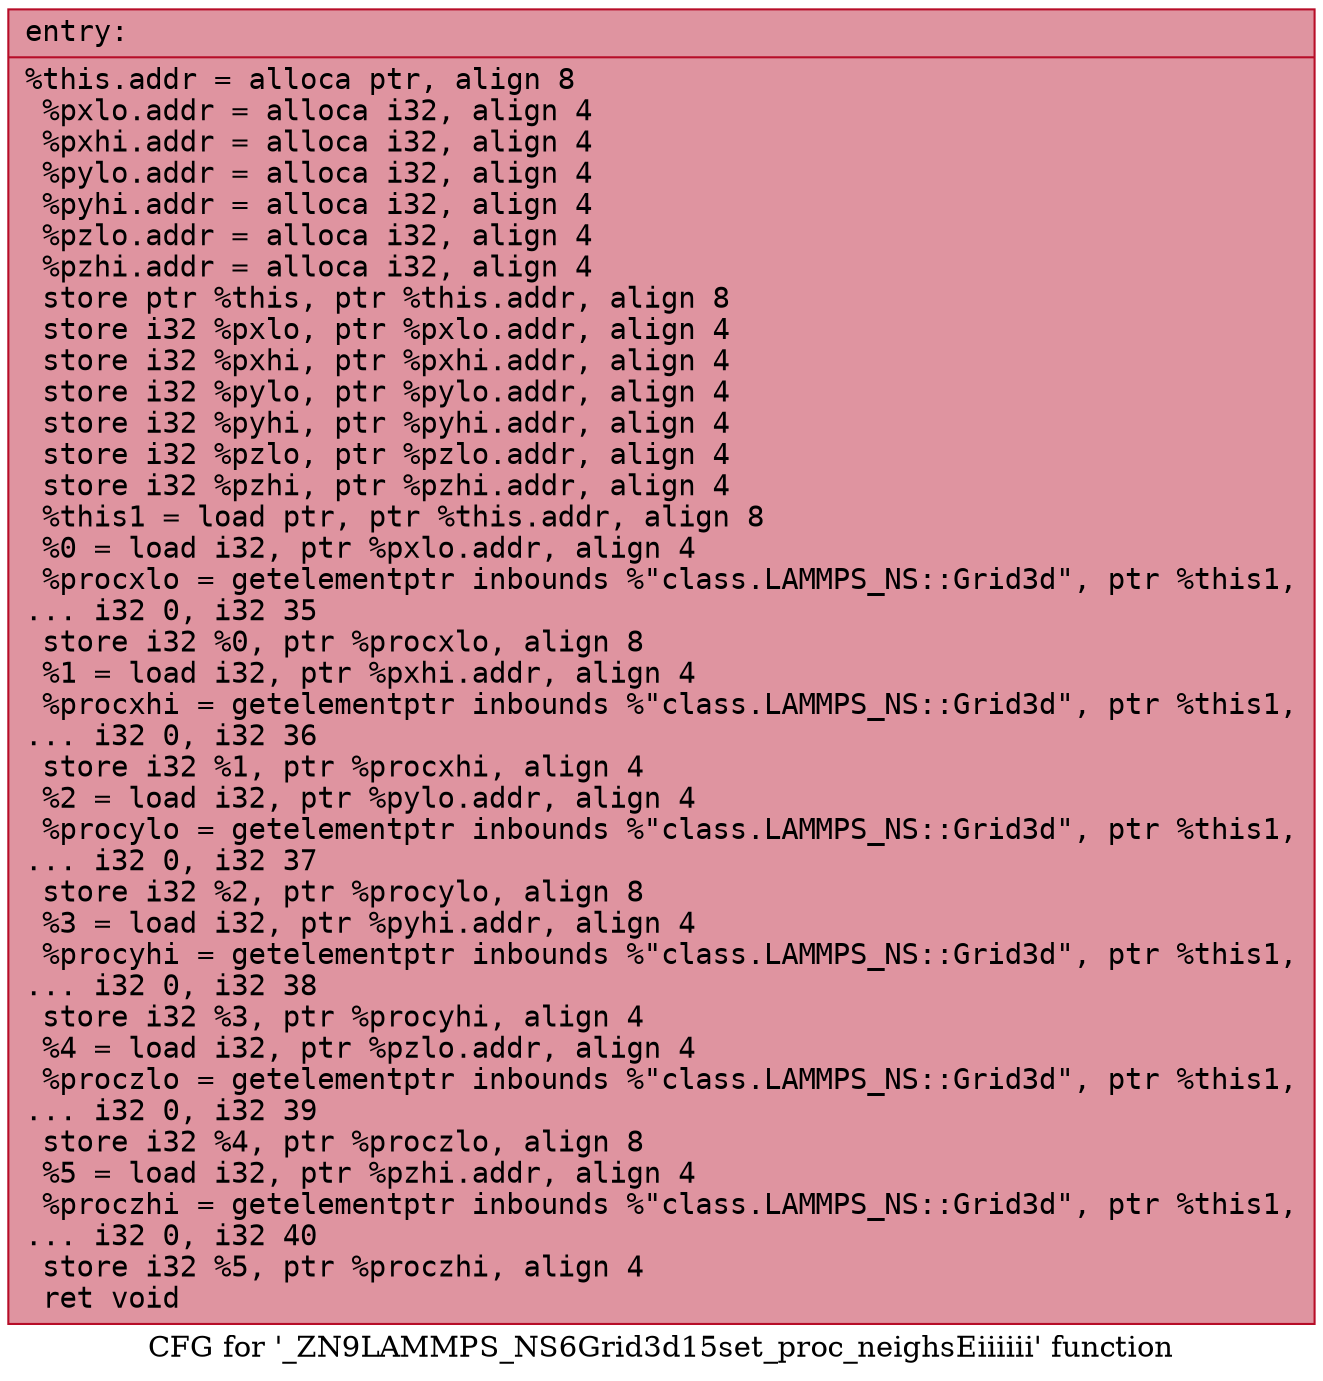 digraph "CFG for '_ZN9LAMMPS_NS6Grid3d15set_proc_neighsEiiiiii' function" {
	label="CFG for '_ZN9LAMMPS_NS6Grid3d15set_proc_neighsEiiiiii' function";

	Node0x55fcd5f81300 [shape=record,color="#b70d28ff", style=filled, fillcolor="#b70d2870" fontname="Courier",label="{entry:\l|  %this.addr = alloca ptr, align 8\l  %pxlo.addr = alloca i32, align 4\l  %pxhi.addr = alloca i32, align 4\l  %pylo.addr = alloca i32, align 4\l  %pyhi.addr = alloca i32, align 4\l  %pzlo.addr = alloca i32, align 4\l  %pzhi.addr = alloca i32, align 4\l  store ptr %this, ptr %this.addr, align 8\l  store i32 %pxlo, ptr %pxlo.addr, align 4\l  store i32 %pxhi, ptr %pxhi.addr, align 4\l  store i32 %pylo, ptr %pylo.addr, align 4\l  store i32 %pyhi, ptr %pyhi.addr, align 4\l  store i32 %pzlo, ptr %pzlo.addr, align 4\l  store i32 %pzhi, ptr %pzhi.addr, align 4\l  %this1 = load ptr, ptr %this.addr, align 8\l  %0 = load i32, ptr %pxlo.addr, align 4\l  %procxlo = getelementptr inbounds %\"class.LAMMPS_NS::Grid3d\", ptr %this1,\l... i32 0, i32 35\l  store i32 %0, ptr %procxlo, align 8\l  %1 = load i32, ptr %pxhi.addr, align 4\l  %procxhi = getelementptr inbounds %\"class.LAMMPS_NS::Grid3d\", ptr %this1,\l... i32 0, i32 36\l  store i32 %1, ptr %procxhi, align 4\l  %2 = load i32, ptr %pylo.addr, align 4\l  %procylo = getelementptr inbounds %\"class.LAMMPS_NS::Grid3d\", ptr %this1,\l... i32 0, i32 37\l  store i32 %2, ptr %procylo, align 8\l  %3 = load i32, ptr %pyhi.addr, align 4\l  %procyhi = getelementptr inbounds %\"class.LAMMPS_NS::Grid3d\", ptr %this1,\l... i32 0, i32 38\l  store i32 %3, ptr %procyhi, align 4\l  %4 = load i32, ptr %pzlo.addr, align 4\l  %proczlo = getelementptr inbounds %\"class.LAMMPS_NS::Grid3d\", ptr %this1,\l... i32 0, i32 39\l  store i32 %4, ptr %proczlo, align 8\l  %5 = load i32, ptr %pzhi.addr, align 4\l  %proczhi = getelementptr inbounds %\"class.LAMMPS_NS::Grid3d\", ptr %this1,\l... i32 0, i32 40\l  store i32 %5, ptr %proczhi, align 4\l  ret void\l}"];
}

